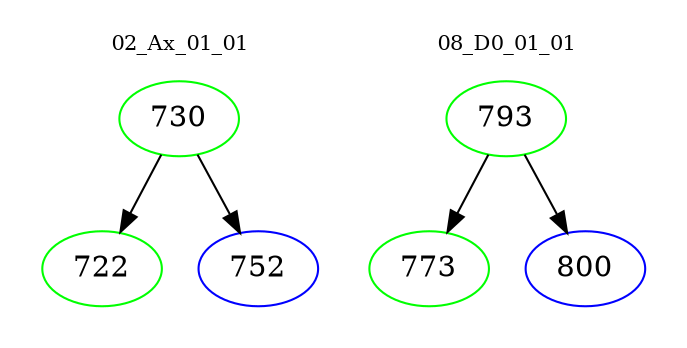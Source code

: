 digraph{
subgraph cluster_0 {
color = white
label = "02_Ax_01_01";
fontsize=10;
T0_730 [label="730", color="green"]
T0_730 -> T0_722 [color="black"]
T0_722 [label="722", color="green"]
T0_730 -> T0_752 [color="black"]
T0_752 [label="752", color="blue"]
}
subgraph cluster_1 {
color = white
label = "08_D0_01_01";
fontsize=10;
T1_793 [label="793", color="green"]
T1_793 -> T1_773 [color="black"]
T1_773 [label="773", color="green"]
T1_793 -> T1_800 [color="black"]
T1_800 [label="800", color="blue"]
}
}

